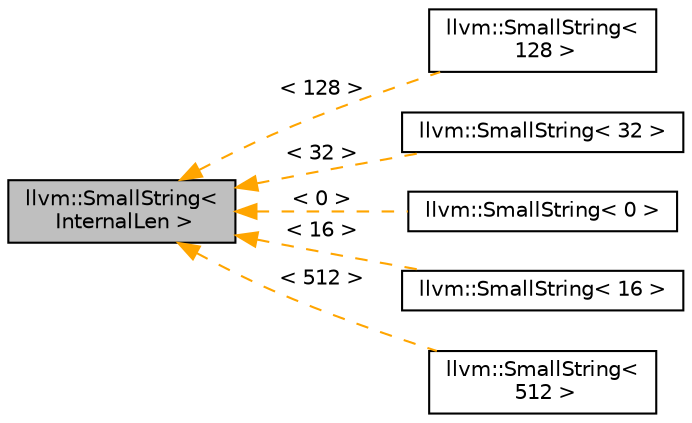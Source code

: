 digraph "llvm::SmallString&lt; InternalLen &gt;"
{
 // LATEX_PDF_SIZE
  bgcolor="transparent";
  edge [fontname="Helvetica",fontsize="10",labelfontname="Helvetica",labelfontsize="10"];
  node [fontname="Helvetica",fontsize="10",shape=record];
  rankdir="LR";
  Node1 [label="llvm::SmallString\<\l InternalLen \>",height=0.2,width=0.4,color="black", fillcolor="grey75", style="filled", fontcolor="black",tooltip=" "];
  Node1 -> Node2 [dir="back",color="orange",fontsize="10",style="dashed",label=" \< 128 \>" ,fontname="Helvetica"];
  Node2 [label="llvm::SmallString\<\l 128 \>",height=0.2,width=0.4,color="black",URL="$classllvm_1_1SmallString.html",tooltip=" "];
  Node1 -> Node3 [dir="back",color="orange",fontsize="10",style="dashed",label=" \< 32 \>" ,fontname="Helvetica"];
  Node3 [label="llvm::SmallString\< 32 \>",height=0.2,width=0.4,color="black",URL="$classllvm_1_1SmallString.html",tooltip=" "];
  Node1 -> Node4 [dir="back",color="orange",fontsize="10",style="dashed",label=" \< 0 \>" ,fontname="Helvetica"];
  Node4 [label="llvm::SmallString\< 0 \>",height=0.2,width=0.4,color="black",URL="$classllvm_1_1SmallString.html",tooltip=" "];
  Node1 -> Node5 [dir="back",color="orange",fontsize="10",style="dashed",label=" \< 16 \>" ,fontname="Helvetica"];
  Node5 [label="llvm::SmallString\< 16 \>",height=0.2,width=0.4,color="black",URL="$classllvm_1_1SmallString.html",tooltip=" "];
  Node1 -> Node6 [dir="back",color="orange",fontsize="10",style="dashed",label=" \< 512 \>" ,fontname="Helvetica"];
  Node6 [label="llvm::SmallString\<\l 512 \>",height=0.2,width=0.4,color="black",URL="$classllvm_1_1SmallString.html",tooltip=" "];
}

